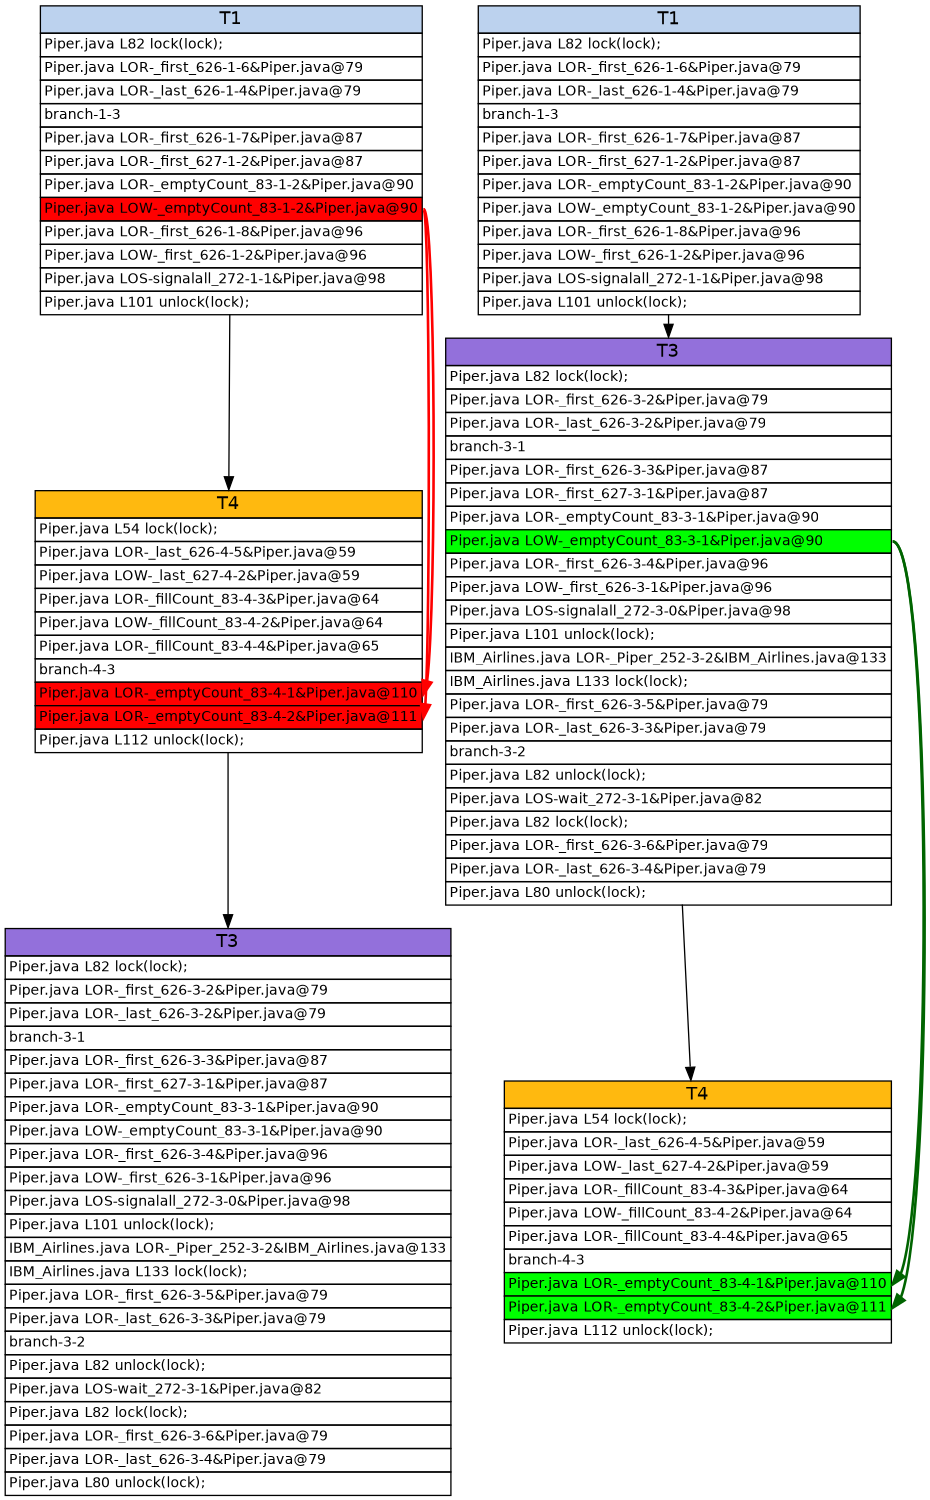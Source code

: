 digraph G {
	center=1;
	ranksep=.25; size = "7.5,10";
	node [shape=record]

labelloc=top;
labeljust=left;
f0 [fontname="Helvetica", fontsize="11", shape=none, margin=0,
	label=<<table border="0" cellspacing="0">
		<tr><td border="1" bgcolor="lightsteelblue2"><font point-size="14">T1</font></td></tr>
		<tr><td align="left" border="1">Piper.java L82 lock(lock);</td></tr>
		<tr><td align="left" border="1">Piper.java LOR-_first_626-1-6&amp;Piper.java@79</td></tr>
		<tr><td align="left" border="1">Piper.java LOR-_last_626-1-4&amp;Piper.java@79</td></tr>
		<tr><td align="left" border="1">branch-1-3</td></tr>
		<tr><td align="left" border="1">Piper.java LOR-_first_626-1-7&amp;Piper.java@87</td></tr>
		<tr><td align="left" border="1">Piper.java LOR-_first_627-1-2&amp;Piper.java@87</td></tr>
		<tr><td align="left" border="1">Piper.java LOR-_emptyCount_83-1-2&amp;Piper.java@90</td></tr>
		<tr><td align="left" border="1" port="12" bgcolor="red">Piper.java LOW-_emptyCount_83-1-2&amp;Piper.java@90</td></tr>
		<tr><td align="left" border="1">Piper.java LOR-_first_626-1-8&amp;Piper.java@96</td></tr>
		<tr><td align="left" border="1">Piper.java LOW-_first_626-1-2&amp;Piper.java@96</td></tr>
		<tr><td align="left" border="1">Piper.java LOS-signalall_272-1-1&amp;Piper.java@98</td></tr>
		<tr><td align="left" border="1">Piper.java L101 unlock(lock);</td></tr>
	</table>>
]

f1 [fontname="Helvetica", fontsize="11", shape=none, margin=0,
	label=<<table border="0" cellspacing="0">
		<tr><td border="1" bgcolor="darkgoldenrod1"><font point-size="14">T4</font></td></tr>
		<tr><td align="left" border="1">Piper.java L54 lock(lock);</td></tr>
		<tr><td align="left" border="1">Piper.java LOR-_last_626-4-5&amp;Piper.java@59</td></tr>
		<tr><td align="left" border="1">Piper.java LOW-_last_627-4-2&amp;Piper.java@59</td></tr>
		<tr><td align="left" border="1">Piper.java LOR-_fillCount_83-4-3&amp;Piper.java@64</td></tr>
		<tr><td align="left" border="1">Piper.java LOW-_fillCount_83-4-2&amp;Piper.java@64</td></tr>
		<tr><td align="left" border="1">Piper.java LOR-_fillCount_83-4-4&amp;Piper.java@65</td></tr>
		<tr><td align="left" border="1">branch-4-3</td></tr>
		<tr><td align="left" border="1" port="11" bgcolor="red">Piper.java LOR-_emptyCount_83-4-1&amp;Piper.java@110</td></tr>
		<tr><td align="left" border="1" port="21" bgcolor="red">Piper.java LOR-_emptyCount_83-4-2&amp;Piper.java@111</td></tr>
		<tr><td align="left" border="1">Piper.java L112 unlock(lock);</td></tr>
	</table>>
]

f2 [fontname="Helvetica", fontsize="11", shape=none, margin=0,
	label=<<table border="0" cellspacing="0">
		<tr><td border="1" bgcolor="mediumpurple"><font point-size="14">T3</font></td></tr>
		<tr><td align="left" border="1">Piper.java L82 lock(lock);</td></tr>
		<tr><td align="left" border="1">Piper.java LOR-_first_626-3-2&amp;Piper.java@79</td></tr>
		<tr><td align="left" border="1">Piper.java LOR-_last_626-3-2&amp;Piper.java@79</td></tr>
		<tr><td align="left" border="1">branch-3-1</td></tr>
		<tr><td align="left" border="1">Piper.java LOR-_first_626-3-3&amp;Piper.java@87</td></tr>
		<tr><td align="left" border="1">Piper.java LOR-_first_627-3-1&amp;Piper.java@87</td></tr>
		<tr><td align="left" border="1">Piper.java LOR-_emptyCount_83-3-1&amp;Piper.java@90</td></tr>
		<tr><td align="left" border="1">Piper.java LOW-_emptyCount_83-3-1&amp;Piper.java@90</td></tr>
		<tr><td align="left" border="1">Piper.java LOR-_first_626-3-4&amp;Piper.java@96</td></tr>
		<tr><td align="left" border="1">Piper.java LOW-_first_626-3-1&amp;Piper.java@96</td></tr>
		<tr><td align="left" border="1">Piper.java LOS-signalall_272-3-0&amp;Piper.java@98</td></tr>
		<tr><td align="left" border="1">Piper.java L101 unlock(lock);</td></tr>
		<tr><td align="left" border="1">IBM_Airlines.java LOR-_Piper_252-3-2&amp;IBM_Airlines.java@133</td></tr>
		<tr><td align="left" border="1">IBM_Airlines.java L133 lock(lock);</td></tr>
		<tr><td align="left" border="1">Piper.java LOR-_first_626-3-5&amp;Piper.java@79</td></tr>
		<tr><td align="left" border="1">Piper.java LOR-_last_626-3-3&amp;Piper.java@79</td></tr>
		<tr><td align="left" border="1">branch-3-2</td></tr>
		<tr><td align="left" border="1">Piper.java L82 unlock(lock);</td></tr>
		<tr><td align="left" border="1">Piper.java LOS-wait_272-3-1&amp;Piper.java@82</td></tr>
		<tr><td align="left" border="1">Piper.java L82 lock(lock);</td></tr>
		<tr><td align="left" border="1">Piper.java LOR-_first_626-3-6&amp;Piper.java@79</td></tr>
		<tr><td align="left" border="1">Piper.java LOR-_last_626-3-4&amp;Piper.java@79</td></tr>
		<tr><td align="left" border="1">Piper.java L80 unlock(lock);</td></tr>
	</table>>
]

f0 -> f1;
f1 -> f2;
f0:12:e -> f1:11:e [color="red", fontcolor="red", style=bold] ;


f0:12:e -> f1:21:e [color="red", fontcolor="red", style=bold] ;


a0 [fontname="Helvetica", fontsize="11", shape=none, margin=0,
	label=<<table border="0" cellspacing="0">
		<tr><td border="1" bgcolor="lightsteelblue2"><font point-size="14">T1</font></td></tr>
		<tr><td align="left" border="1">Piper.java L82 lock(lock);</td></tr>
		<tr><td align="left" border="1">Piper.java LOR-_first_626-1-6&amp;Piper.java@79</td></tr>
		<tr><td align="left" border="1">Piper.java LOR-_last_626-1-4&amp;Piper.java@79</td></tr>
		<tr><td align="left" border="1">branch-1-3</td></tr>
		<tr><td align="left" border="1">Piper.java LOR-_first_626-1-7&amp;Piper.java@87</td></tr>
		<tr><td align="left" border="1">Piper.java LOR-_first_627-1-2&amp;Piper.java@87</td></tr>
		<tr><td align="left" border="1">Piper.java LOR-_emptyCount_83-1-2&amp;Piper.java@90</td></tr>
		<tr><td align="left" border="1">Piper.java LOW-_emptyCount_83-1-2&amp;Piper.java@90</td></tr>
		<tr><td align="left" border="1">Piper.java LOR-_first_626-1-8&amp;Piper.java@96</td></tr>
		<tr><td align="left" border="1">Piper.java LOW-_first_626-1-2&amp;Piper.java@96</td></tr>
		<tr><td align="left" border="1">Piper.java LOS-signalall_272-1-1&amp;Piper.java@98</td></tr>
		<tr><td align="left" border="1">Piper.java L101 unlock(lock);</td></tr>
	</table>>
]

a1 [fontname="Helvetica", fontsize="11", shape=none, margin=0,
	label=<<table border="0" cellspacing="0">
		<tr><td border="1" bgcolor="mediumpurple"><font point-size="14">T3</font></td></tr>
		<tr><td align="left" border="1">Piper.java L82 lock(lock);</td></tr>
		<tr><td align="left" border="1">Piper.java LOR-_first_626-3-2&amp;Piper.java@79</td></tr>
		<tr><td align="left" border="1">Piper.java LOR-_last_626-3-2&amp;Piper.java@79</td></tr>
		<tr><td align="left" border="1">branch-3-1</td></tr>
		<tr><td align="left" border="1">Piper.java LOR-_first_626-3-3&amp;Piper.java@87</td></tr>
		<tr><td align="left" border="1">Piper.java LOR-_first_627-3-1&amp;Piper.java@87</td></tr>
		<tr><td align="left" border="1">Piper.java LOR-_emptyCount_83-3-1&amp;Piper.java@90</td></tr>
		<tr><td align="left" border="1" port="12" bgcolor="green">Piper.java LOW-_emptyCount_83-3-1&amp;Piper.java@90</td></tr>
		<tr><td align="left" border="1">Piper.java LOR-_first_626-3-4&amp;Piper.java@96</td></tr>
		<tr><td align="left" border="1">Piper.java LOW-_first_626-3-1&amp;Piper.java@96</td></tr>
		<tr><td align="left" border="1">Piper.java LOS-signalall_272-3-0&amp;Piper.java@98</td></tr>
		<tr><td align="left" border="1">Piper.java L101 unlock(lock);</td></tr>
		<tr><td align="left" border="1">IBM_Airlines.java LOR-_Piper_252-3-2&amp;IBM_Airlines.java@133</td></tr>
		<tr><td align="left" border="1">IBM_Airlines.java L133 lock(lock);</td></tr>
		<tr><td align="left" border="1">Piper.java LOR-_first_626-3-5&amp;Piper.java@79</td></tr>
		<tr><td align="left" border="1">Piper.java LOR-_last_626-3-3&amp;Piper.java@79</td></tr>
		<tr><td align="left" border="1">branch-3-2</td></tr>
		<tr><td align="left" border="1">Piper.java L82 unlock(lock);</td></tr>
		<tr><td align="left" border="1">Piper.java LOS-wait_272-3-1&amp;Piper.java@82</td></tr>
		<tr><td align="left" border="1">Piper.java L82 lock(lock);</td></tr>
		<tr><td align="left" border="1">Piper.java LOR-_first_626-3-6&amp;Piper.java@79</td></tr>
		<tr><td align="left" border="1">Piper.java LOR-_last_626-3-4&amp;Piper.java@79</td></tr>
		<tr><td align="left" border="1">Piper.java L80 unlock(lock);</td></tr>
	</table>>
]

a2 [fontname="Helvetica", fontsize="11", shape=none, margin=0,
	label=<<table border="0" cellspacing="0">
		<tr><td border="1" bgcolor="darkgoldenrod1"><font point-size="14">T4</font></td></tr>
		<tr><td align="left" border="1">Piper.java L54 lock(lock);</td></tr>
		<tr><td align="left" border="1">Piper.java LOR-_last_626-4-5&amp;Piper.java@59</td></tr>
		<tr><td align="left" border="1">Piper.java LOW-_last_627-4-2&amp;Piper.java@59</td></tr>
		<tr><td align="left" border="1">Piper.java LOR-_fillCount_83-4-3&amp;Piper.java@64</td></tr>
		<tr><td align="left" border="1">Piper.java LOW-_fillCount_83-4-2&amp;Piper.java@64</td></tr>
		<tr><td align="left" border="1">Piper.java LOR-_fillCount_83-4-4&amp;Piper.java@65</td></tr>
		<tr><td align="left" border="1">branch-4-3</td></tr>
		<tr><td align="left" border="1" port="11" bgcolor="green">Piper.java LOR-_emptyCount_83-4-1&amp;Piper.java@110</td></tr>
		<tr><td align="left" border="1" port="21" bgcolor="green">Piper.java LOR-_emptyCount_83-4-2&amp;Piper.java@111</td></tr>
		<tr><td align="left" border="1">Piper.java L112 unlock(lock);</td></tr>
	</table>>
]

a0 -> a1;
a1 -> a2;
a1:12:e -> a2:11:e [color="darkgreen", fontcolor="darkgreen", style=bold] ;


a1:12:e -> a2:21:e [color="darkgreen", fontcolor="darkgreen", style=bold] ;


}
